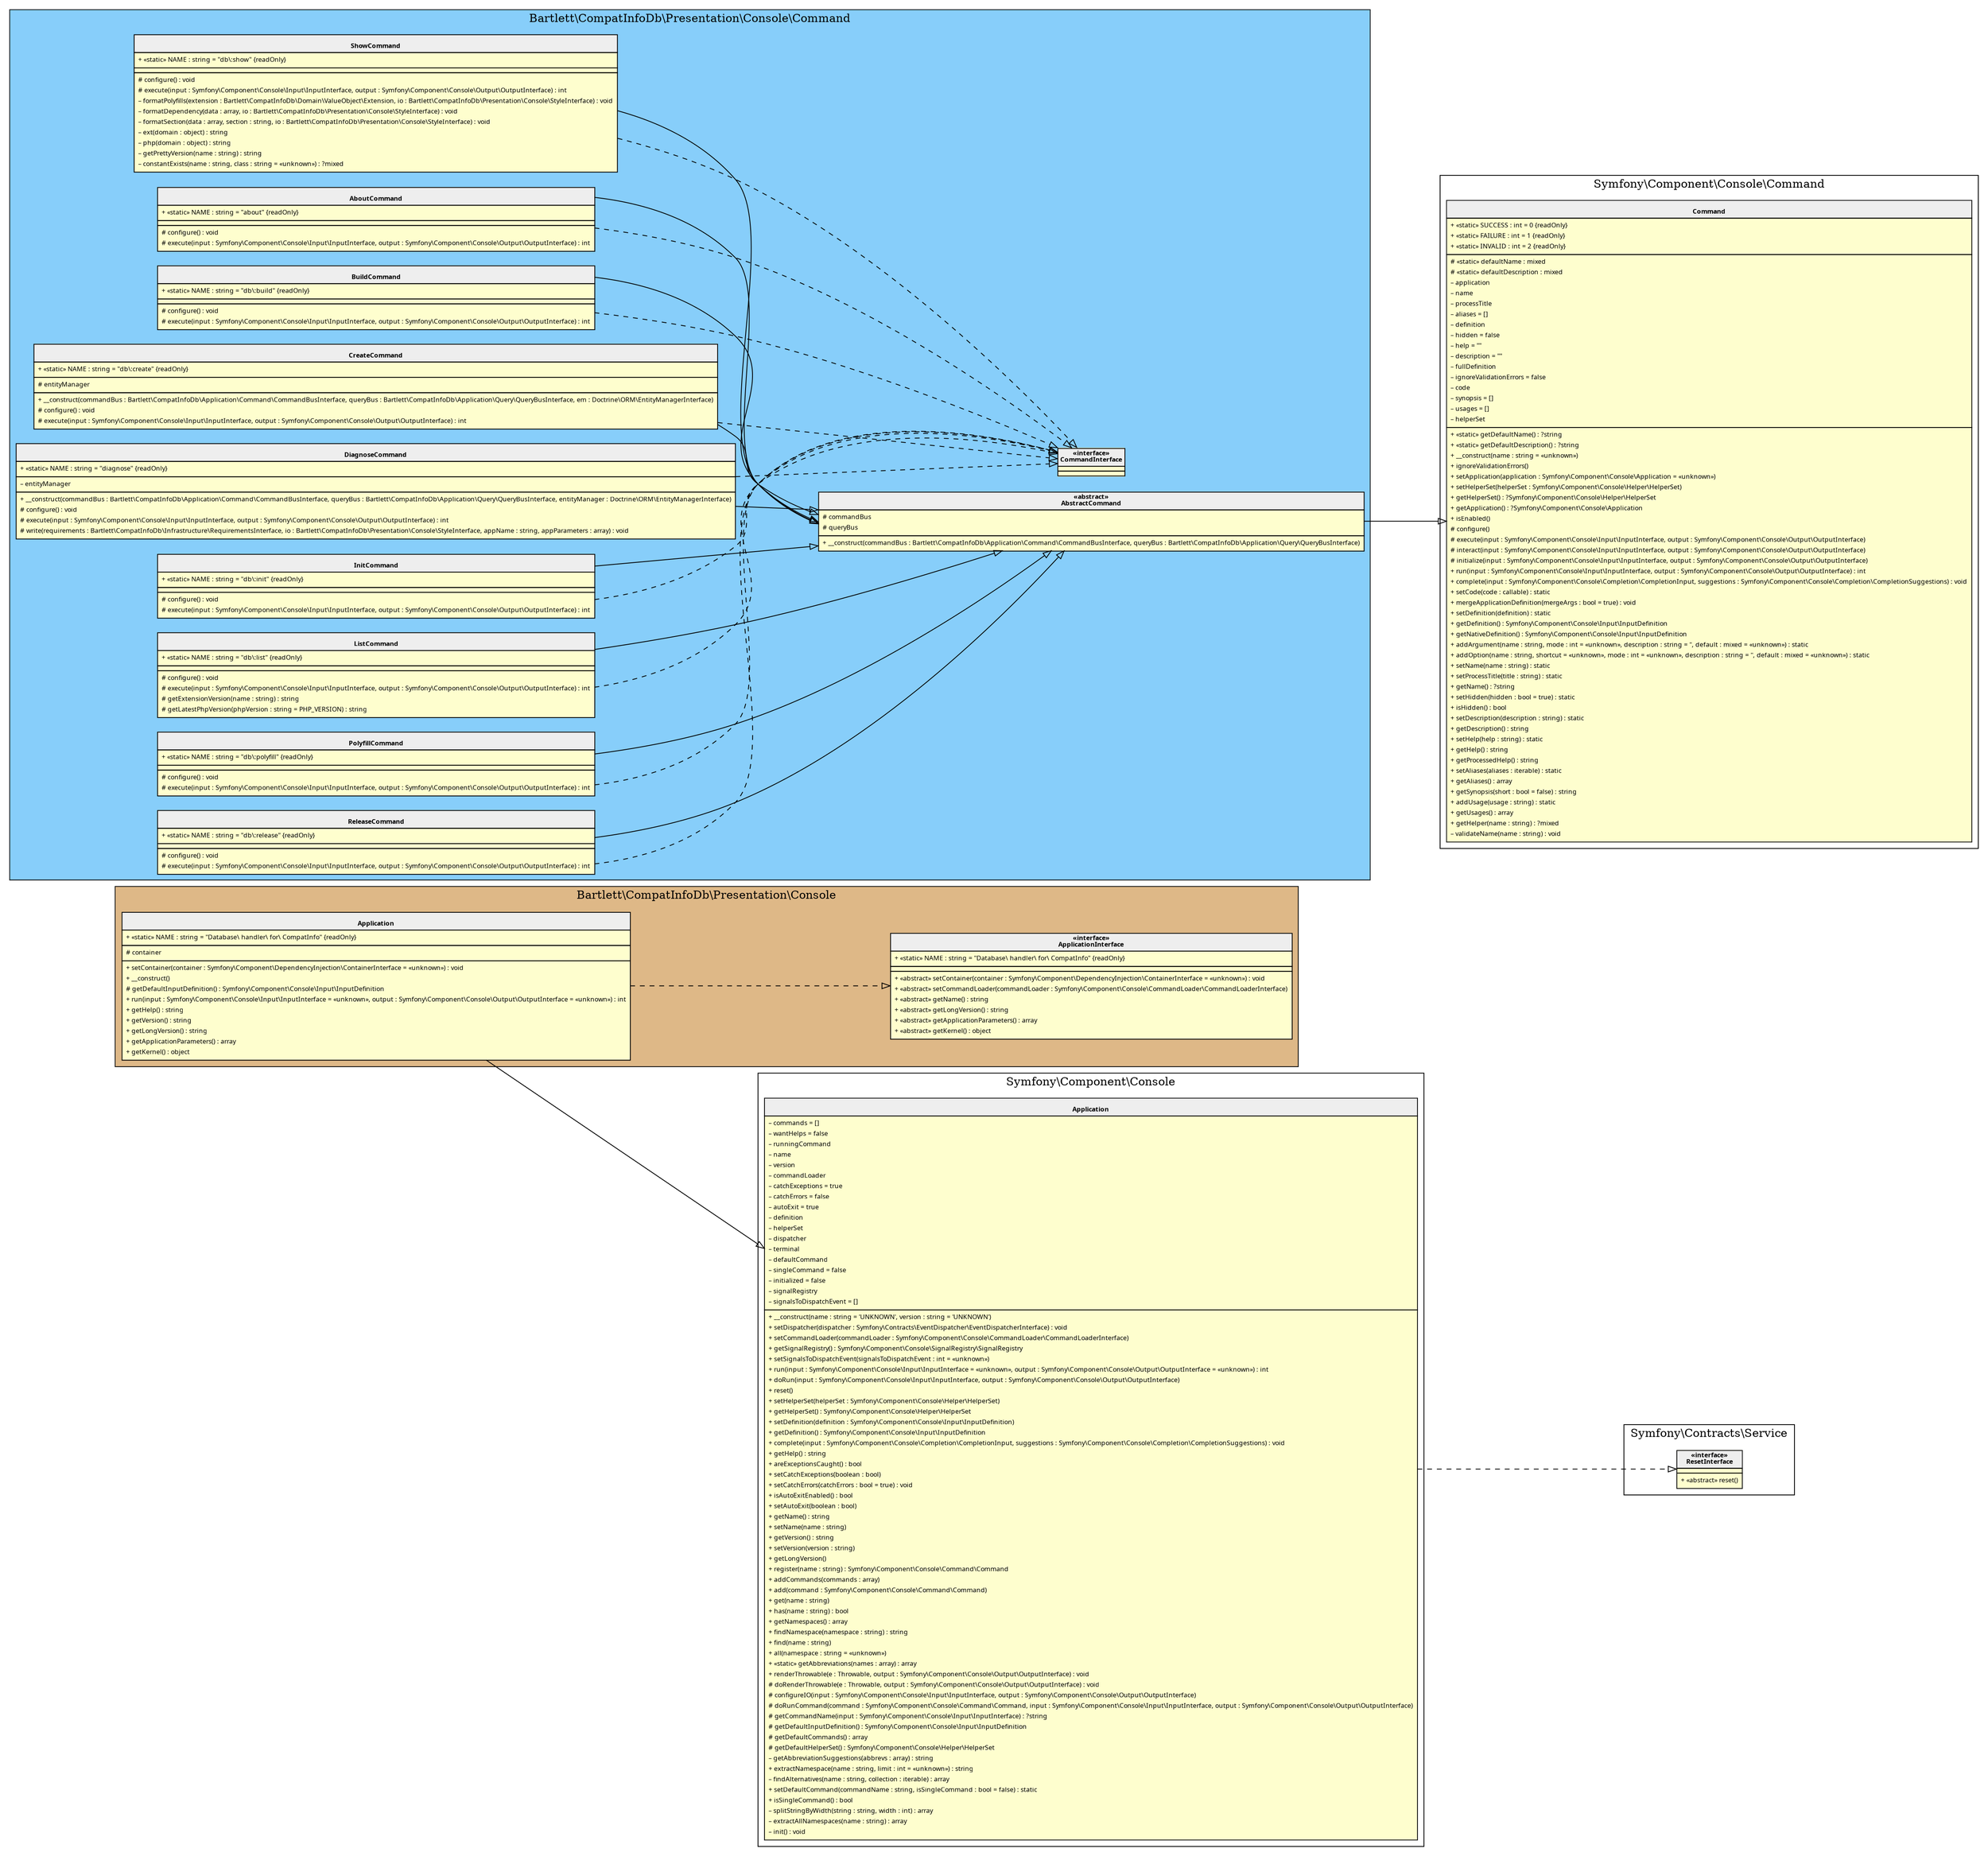 digraph {
  graph [name="G" overlap="false" rankdir="LR" bgcolor="transparent"]
  node [fontname="Verdana" fontsize=8 shape="none" margin=0 fillcolor="#FEFECE" style="filled"]
  edge [fontname="Verdana" fontsize=8]
  subgraph cluster_0 {
    graph [bgcolor="BurlyWood"]
    label = "Bartlett\\CompatInfoDb\\Presentation\\Console"
    "Bartlett\\CompatInfoDb\\Presentation\\Console\\Application" [shape="none" label=<
<table cellspacing="0" border="0" cellborder="1">
    <tr><td bgcolor="#eeeeee"><b><br/>Application</b></td></tr>
    <tr><td><table border="0" cellspacing="0" cellpadding="2">
    <tr><td align="left">+ «static» NAME : string = "Database\ handler\ for\ CompatInfo" {readOnly}</td></tr>
</table></td></tr>
    <tr><td><table border="0" cellspacing="0" cellpadding="2">
    <tr><td align="left"># container</td></tr>
</table></td></tr>
    <tr><td><table border="0" cellspacing="0" cellpadding="2">
    <tr><td align="left">+ setContainer(container : Symfony\\Component\\DependencyInjection\\ContainerInterface = «unknown») : void</td></tr>
    <tr><td align="left">+ __construct()</td></tr>
    <tr><td align="left"># getDefaultInputDefinition() : Symfony\\Component\\Console\\Input\\InputDefinition</td></tr>
    <tr><td align="left">+ run(input : Symfony\\Component\\Console\\Input\\InputInterface = «unknown», output : Symfony\\Component\\Console\\Output\\OutputInterface = «unknown») : int</td></tr>
    <tr><td align="left">+ getHelp() : string</td></tr>
    <tr><td align="left">+ getVersion() : string</td></tr>
    <tr><td align="left">+ getLongVersion() : string</td></tr>
    <tr><td align="left">+ getApplicationParameters() : array</td></tr>
    <tr><td align="left">+ getKernel() : object</td></tr>
</table></td></tr>
</table>>]
    "Bartlett\\CompatInfoDb\\Presentation\\Console\\ApplicationInterface" [shape="none" label=<
<table cellspacing="0" border="0" cellborder="1">
    <tr><td bgcolor="#eeeeee"><b>«interface»<br/>ApplicationInterface</b></td></tr>
    <tr><td><table border="0" cellspacing="0" cellpadding="2">
    <tr><td align="left">+ «static» NAME : string = "Database\ handler\ for\ CompatInfo" {readOnly}</td></tr>
</table></td></tr>
    <tr><td></td></tr>
    <tr><td><table border="0" cellspacing="0" cellpadding="2">
    <tr><td align="left">+ «abstract» setContainer(container : Symfony\\Component\\DependencyInjection\\ContainerInterface = «unknown») : void</td></tr>
    <tr><td align="left">+ «abstract» setCommandLoader(commandLoader : Symfony\\Component\\Console\\CommandLoader\\CommandLoaderInterface)</td></tr>
    <tr><td align="left">+ «abstract» getName() : string</td></tr>
    <tr><td align="left">+ «abstract» getLongVersion() : string</td></tr>
    <tr><td align="left">+ «abstract» getApplicationParameters() : array</td></tr>
    <tr><td align="left">+ «abstract» getKernel() : object</td></tr>
</table></td></tr>
</table>>]
  }
  subgraph cluster_1 {
    label = "Symfony\\Component\\Console"
    "Symfony\\Component\\Console\\Application" [shape="none" label=<
<table cellspacing="0" border="0" cellborder="1">
    <tr><td bgcolor="#eeeeee"><b><br/>Application</b></td></tr>
    <tr><td><table border="0" cellspacing="0" cellpadding="2">
    <tr><td align="left">– commands = []</td></tr>
    <tr><td align="left">– wantHelps = false</td></tr>
    <tr><td align="left">– runningCommand</td></tr>
    <tr><td align="left">– name</td></tr>
    <tr><td align="left">– version</td></tr>
    <tr><td align="left">– commandLoader</td></tr>
    <tr><td align="left">– catchExceptions = true</td></tr>
    <tr><td align="left">– catchErrors = false</td></tr>
    <tr><td align="left">– autoExit = true</td></tr>
    <tr><td align="left">– definition</td></tr>
    <tr><td align="left">– helperSet</td></tr>
    <tr><td align="left">– dispatcher</td></tr>
    <tr><td align="left">– terminal</td></tr>
    <tr><td align="left">– defaultCommand</td></tr>
    <tr><td align="left">– singleCommand = false</td></tr>
    <tr><td align="left">– initialized = false</td></tr>
    <tr><td align="left">– signalRegistry</td></tr>
    <tr><td align="left">– signalsToDispatchEvent = []</td></tr>
</table></td></tr>
    <tr><td><table border="0" cellspacing="0" cellpadding="2">
    <tr><td align="left">+ __construct(name : string = 'UNKNOWN', version : string = 'UNKNOWN')</td></tr>
    <tr><td align="left">+ setDispatcher(dispatcher : Symfony\\Contracts\\EventDispatcher\\EventDispatcherInterface) : void</td></tr>
    <tr><td align="left">+ setCommandLoader(commandLoader : Symfony\\Component\\Console\\CommandLoader\\CommandLoaderInterface)</td></tr>
    <tr><td align="left">+ getSignalRegistry() : Symfony\\Component\\Console\\SignalRegistry\\SignalRegistry</td></tr>
    <tr><td align="left">+ setSignalsToDispatchEvent(signalsToDispatchEvent : int = «unknown»)</td></tr>
    <tr><td align="left">+ run(input : Symfony\\Component\\Console\\Input\\InputInterface = «unknown», output : Symfony\\Component\\Console\\Output\\OutputInterface = «unknown») : int</td></tr>
    <tr><td align="left">+ doRun(input : Symfony\\Component\\Console\\Input\\InputInterface, output : Symfony\\Component\\Console\\Output\\OutputInterface)</td></tr>
    <tr><td align="left">+ reset()</td></tr>
    <tr><td align="left">+ setHelperSet(helperSet : Symfony\\Component\\Console\\Helper\\HelperSet)</td></tr>
    <tr><td align="left">+ getHelperSet() : Symfony\\Component\\Console\\Helper\\HelperSet</td></tr>
    <tr><td align="left">+ setDefinition(definition : Symfony\\Component\\Console\\Input\\InputDefinition)</td></tr>
    <tr><td align="left">+ getDefinition() : Symfony\\Component\\Console\\Input\\InputDefinition</td></tr>
    <tr><td align="left">+ complete(input : Symfony\\Component\\Console\\Completion\\CompletionInput, suggestions : Symfony\\Component\\Console\\Completion\\CompletionSuggestions) : void</td></tr>
    <tr><td align="left">+ getHelp() : string</td></tr>
    <tr><td align="left">+ areExceptionsCaught() : bool</td></tr>
    <tr><td align="left">+ setCatchExceptions(boolean : bool)</td></tr>
    <tr><td align="left">+ setCatchErrors(catchErrors : bool = true) : void</td></tr>
    <tr><td align="left">+ isAutoExitEnabled() : bool</td></tr>
    <tr><td align="left">+ setAutoExit(boolean : bool)</td></tr>
    <tr><td align="left">+ getName() : string</td></tr>
    <tr><td align="left">+ setName(name : string)</td></tr>
    <tr><td align="left">+ getVersion() : string</td></tr>
    <tr><td align="left">+ setVersion(version : string)</td></tr>
    <tr><td align="left">+ getLongVersion()</td></tr>
    <tr><td align="left">+ register(name : string) : Symfony\\Component\\Console\\Command\\Command</td></tr>
    <tr><td align="left">+ addCommands(commands : array)</td></tr>
    <tr><td align="left">+ add(command : Symfony\\Component\\Console\\Command\\Command)</td></tr>
    <tr><td align="left">+ get(name : string)</td></tr>
    <tr><td align="left">+ has(name : string) : bool</td></tr>
    <tr><td align="left">+ getNamespaces() : array</td></tr>
    <tr><td align="left">+ findNamespace(namespace : string) : string</td></tr>
    <tr><td align="left">+ find(name : string)</td></tr>
    <tr><td align="left">+ all(namespace : string = «unknown»)</td></tr>
    <tr><td align="left">+ «static» getAbbreviations(names : array) : array</td></tr>
    <tr><td align="left">+ renderThrowable(e : Throwable, output : Symfony\\Component\\Console\\Output\\OutputInterface) : void</td></tr>
    <tr><td align="left"># doRenderThrowable(e : Throwable, output : Symfony\\Component\\Console\\Output\\OutputInterface) : void</td></tr>
    <tr><td align="left"># configureIO(input : Symfony\\Component\\Console\\Input\\InputInterface, output : Symfony\\Component\\Console\\Output\\OutputInterface)</td></tr>
    <tr><td align="left"># doRunCommand(command : Symfony\\Component\\Console\\Command\\Command, input : Symfony\\Component\\Console\\Input\\InputInterface, output : Symfony\\Component\\Console\\Output\\OutputInterface)</td></tr>
    <tr><td align="left"># getCommandName(input : Symfony\\Component\\Console\\Input\\InputInterface) : ?string</td></tr>
    <tr><td align="left"># getDefaultInputDefinition() : Symfony\\Component\\Console\\Input\\InputDefinition</td></tr>
    <tr><td align="left"># getDefaultCommands() : array</td></tr>
    <tr><td align="left"># getDefaultHelperSet() : Symfony\\Component\\Console\\Helper\\HelperSet</td></tr>
    <tr><td align="left">– getAbbreviationSuggestions(abbrevs : array) : string</td></tr>
    <tr><td align="left">+ extractNamespace(name : string, limit : int = «unknown») : string</td></tr>
    <tr><td align="left">– findAlternatives(name : string, collection : iterable) : array</td></tr>
    <tr><td align="left">+ setDefaultCommand(commandName : string, isSingleCommand : bool = false) : static</td></tr>
    <tr><td align="left">+ isSingleCommand() : bool</td></tr>
    <tr><td align="left">– splitStringByWidth(string : string, width : int) : array</td></tr>
    <tr><td align="left">– extractAllNamespaces(name : string) : array</td></tr>
    <tr><td align="left">– init() : void</td></tr>
</table></td></tr>
</table>>]
  }
  subgraph cluster_2 {
    label = "Symfony\\Contracts\\Service"
    "Symfony\\Contracts\\Service\\ResetInterface" [shape="none" label=<
<table cellspacing="0" border="0" cellborder="1">
    <tr><td bgcolor="#eeeeee"><b>«interface»<br/>ResetInterface</b></td></tr>
    <tr><td></td></tr>
    <tr><td><table border="0" cellspacing="0" cellpadding="2">
    <tr><td align="left">+ «abstract» reset()</td></tr>
</table></td></tr>
</table>>]
  }
  subgraph cluster_3 {
    graph [bgcolor="LightSkyBlue"]
    label = "Bartlett\\CompatInfoDb\\Presentation\\Console\\Command"
    "Bartlett\\CompatInfoDb\\Presentation\\Console\\Command\\AboutCommand" [shape="none" label=<
<table cellspacing="0" border="0" cellborder="1">
    <tr><td bgcolor="#eeeeee"><b><br/>AboutCommand</b></td></tr>
    <tr><td><table border="0" cellspacing="0" cellpadding="2">
    <tr><td align="left">+ «static» NAME : string = "about" {readOnly}</td></tr>
</table></td></tr>
    <tr><td></td></tr>
    <tr><td><table border="0" cellspacing="0" cellpadding="2">
    <tr><td align="left"># configure() : void</td></tr>
    <tr><td align="left"># execute(input : Symfony\\Component\\Console\\Input\\InputInterface, output : Symfony\\Component\\Console\\Output\\OutputInterface) : int</td></tr>
</table></td></tr>
</table>>]
    "Bartlett\\CompatInfoDb\\Presentation\\Console\\Command\\AbstractCommand" [shape="none" label=<
<table cellspacing="0" border="0" cellborder="1">
    <tr><td bgcolor="#eeeeee"><b>«abstract»<br/>AbstractCommand</b></td></tr>
    <tr><td><table border="0" cellspacing="0" cellpadding="2">
    <tr><td align="left"># commandBus</td></tr>
    <tr><td align="left"># queryBus</td></tr>
</table></td></tr>
    <tr><td><table border="0" cellspacing="0" cellpadding="2">
    <tr><td align="left">+ __construct(commandBus : Bartlett\\CompatInfoDb\\Application\\Command\\CommandBusInterface, queryBus : Bartlett\\CompatInfoDb\\Application\\Query\\QueryBusInterface)</td></tr>
</table></td></tr>
</table>>]
    "Bartlett\\CompatInfoDb\\Presentation\\Console\\Command\\CommandInterface" [shape="none" label=<
<table cellspacing="0" border="0" cellborder="1">
    <tr><td bgcolor="#eeeeee"><b>«interface»<br/>CommandInterface</b></td></tr>
    <tr><td></td></tr>
    <tr><td></td></tr>
</table>>]
    "Bartlett\\CompatInfoDb\\Presentation\\Console\\Command\\BuildCommand" [shape="none" label=<
<table cellspacing="0" border="0" cellborder="1">
    <tr><td bgcolor="#eeeeee"><b><br/>BuildCommand</b></td></tr>
    <tr><td><table border="0" cellspacing="0" cellpadding="2">
    <tr><td align="left">+ «static» NAME : string = "db\:build" {readOnly}</td></tr>
</table></td></tr>
    <tr><td></td></tr>
    <tr><td><table border="0" cellspacing="0" cellpadding="2">
    <tr><td align="left"># configure() : void</td></tr>
    <tr><td align="left"># execute(input : Symfony\\Component\\Console\\Input\\InputInterface, output : Symfony\\Component\\Console\\Output\\OutputInterface) : int</td></tr>
</table></td></tr>
</table>>]
    "Bartlett\\CompatInfoDb\\Presentation\\Console\\Command\\CreateCommand" [shape="none" label=<
<table cellspacing="0" border="0" cellborder="1">
    <tr><td bgcolor="#eeeeee"><b><br/>CreateCommand</b></td></tr>
    <tr><td><table border="0" cellspacing="0" cellpadding="2">
    <tr><td align="left">+ «static» NAME : string = "db\:create" {readOnly}</td></tr>
</table></td></tr>
    <tr><td><table border="0" cellspacing="0" cellpadding="2">
    <tr><td align="left"># entityManager</td></tr>
</table></td></tr>
    <tr><td><table border="0" cellspacing="0" cellpadding="2">
    <tr><td align="left">+ __construct(commandBus : Bartlett\\CompatInfoDb\\Application\\Command\\CommandBusInterface, queryBus : Bartlett\\CompatInfoDb\\Application\\Query\\QueryBusInterface, em : Doctrine\\ORM\\EntityManagerInterface)</td></tr>
    <tr><td align="left"># configure() : void</td></tr>
    <tr><td align="left"># execute(input : Symfony\\Component\\Console\\Input\\InputInterface, output : Symfony\\Component\\Console\\Output\\OutputInterface) : int</td></tr>
</table></td></tr>
</table>>]
    "Bartlett\\CompatInfoDb\\Presentation\\Console\\Command\\DiagnoseCommand" [shape="none" label=<
<table cellspacing="0" border="0" cellborder="1">
    <tr><td bgcolor="#eeeeee"><b><br/>DiagnoseCommand</b></td></tr>
    <tr><td><table border="0" cellspacing="0" cellpadding="2">
    <tr><td align="left">+ «static» NAME : string = "diagnose" {readOnly}</td></tr>
</table></td></tr>
    <tr><td><table border="0" cellspacing="0" cellpadding="2">
    <tr><td align="left">– entityManager</td></tr>
</table></td></tr>
    <tr><td><table border="0" cellspacing="0" cellpadding="2">
    <tr><td align="left">+ __construct(commandBus : Bartlett\\CompatInfoDb\\Application\\Command\\CommandBusInterface, queryBus : Bartlett\\CompatInfoDb\\Application\\Query\\QueryBusInterface, entityManager : Doctrine\\ORM\\EntityManagerInterface)</td></tr>
    <tr><td align="left"># configure() : void</td></tr>
    <tr><td align="left"># execute(input : Symfony\\Component\\Console\\Input\\InputInterface, output : Symfony\\Component\\Console\\Output\\OutputInterface) : int</td></tr>
    <tr><td align="left"># write(requirements : Bartlett\\CompatInfoDb\\Infrastructure\\RequirementsInterface, io : Bartlett\\CompatInfoDb\\Presentation\\Console\\StyleInterface, appName : string, appParameters : array) : void</td></tr>
</table></td></tr>
</table>>]
    "Bartlett\\CompatInfoDb\\Presentation\\Console\\Command\\InitCommand" [shape="none" label=<
<table cellspacing="0" border="0" cellborder="1">
    <tr><td bgcolor="#eeeeee"><b><br/>InitCommand</b></td></tr>
    <tr><td><table border="0" cellspacing="0" cellpadding="2">
    <tr><td align="left">+ «static» NAME : string = "db\:init" {readOnly}</td></tr>
</table></td></tr>
    <tr><td></td></tr>
    <tr><td><table border="0" cellspacing="0" cellpadding="2">
    <tr><td align="left"># configure() : void</td></tr>
    <tr><td align="left"># execute(input : Symfony\\Component\\Console\\Input\\InputInterface, output : Symfony\\Component\\Console\\Output\\OutputInterface) : int</td></tr>
</table></td></tr>
</table>>]
    "Bartlett\\CompatInfoDb\\Presentation\\Console\\Command\\ListCommand" [shape="none" label=<
<table cellspacing="0" border="0" cellborder="1">
    <tr><td bgcolor="#eeeeee"><b><br/>ListCommand</b></td></tr>
    <tr><td><table border="0" cellspacing="0" cellpadding="2">
    <tr><td align="left">+ «static» NAME : string = "db\:list" {readOnly}</td></tr>
</table></td></tr>
    <tr><td></td></tr>
    <tr><td><table border="0" cellspacing="0" cellpadding="2">
    <tr><td align="left"># configure() : void</td></tr>
    <tr><td align="left"># execute(input : Symfony\\Component\\Console\\Input\\InputInterface, output : Symfony\\Component\\Console\\Output\\OutputInterface) : int</td></tr>
    <tr><td align="left"># getExtensionVersion(name : string) : string</td></tr>
    <tr><td align="left"># getLatestPhpVersion(phpVersion : string = PHP_VERSION) : string</td></tr>
</table></td></tr>
</table>>]
    "Bartlett\\CompatInfoDb\\Presentation\\Console\\Command\\PolyfillCommand" [shape="none" label=<
<table cellspacing="0" border="0" cellborder="1">
    <tr><td bgcolor="#eeeeee"><b><br/>PolyfillCommand</b></td></tr>
    <tr><td><table border="0" cellspacing="0" cellpadding="2">
    <tr><td align="left">+ «static» NAME : string = "db\:polyfill" {readOnly}</td></tr>
</table></td></tr>
    <tr><td></td></tr>
    <tr><td><table border="0" cellspacing="0" cellpadding="2">
    <tr><td align="left"># configure() : void</td></tr>
    <tr><td align="left"># execute(input : Symfony\\Component\\Console\\Input\\InputInterface, output : Symfony\\Component\\Console\\Output\\OutputInterface) : int</td></tr>
</table></td></tr>
</table>>]
    "Bartlett\\CompatInfoDb\\Presentation\\Console\\Command\\ReleaseCommand" [shape="none" label=<
<table cellspacing="0" border="0" cellborder="1">
    <tr><td bgcolor="#eeeeee"><b><br/>ReleaseCommand</b></td></tr>
    <tr><td><table border="0" cellspacing="0" cellpadding="2">
    <tr><td align="left">+ «static» NAME : string = "db\:release" {readOnly}</td></tr>
</table></td></tr>
    <tr><td></td></tr>
    <tr><td><table border="0" cellspacing="0" cellpadding="2">
    <tr><td align="left"># configure() : void</td></tr>
    <tr><td align="left"># execute(input : Symfony\\Component\\Console\\Input\\InputInterface, output : Symfony\\Component\\Console\\Output\\OutputInterface) : int</td></tr>
</table></td></tr>
</table>>]
    "Bartlett\\CompatInfoDb\\Presentation\\Console\\Command\\ShowCommand" [shape="none" label=<
<table cellspacing="0" border="0" cellborder="1">
    <tr><td bgcolor="#eeeeee"><b><br/>ShowCommand</b></td></tr>
    <tr><td><table border="0" cellspacing="0" cellpadding="2">
    <tr><td align="left">+ «static» NAME : string = "db\:show" {readOnly}</td></tr>
</table></td></tr>
    <tr><td></td></tr>
    <tr><td><table border="0" cellspacing="0" cellpadding="2">
    <tr><td align="left"># configure() : void</td></tr>
    <tr><td align="left"># execute(input : Symfony\\Component\\Console\\Input\\InputInterface, output : Symfony\\Component\\Console\\Output\\OutputInterface) : int</td></tr>
    <tr><td align="left">– formatPolyfills(extension : Bartlett\\CompatInfoDb\\Domain\\ValueObject\\Extension, io : Bartlett\\CompatInfoDb\\Presentation\\Console\\StyleInterface) : void</td></tr>
    <tr><td align="left">– formatDependency(data : array, io : Bartlett\\CompatInfoDb\\Presentation\\Console\\StyleInterface) : void</td></tr>
    <tr><td align="left">– formatSection(data : array, section : string, io : Bartlett\\CompatInfoDb\\Presentation\\Console\\StyleInterface) : void</td></tr>
    <tr><td align="left">– ext(domain : object) : string</td></tr>
    <tr><td align="left">– php(domain : object) : string</td></tr>
    <tr><td align="left">– getPrettyVersion(name : string) : string</td></tr>
    <tr><td align="left">– constantExists(name : string, class : string = «unknown») : ?mixed</td></tr>
</table></td></tr>
</table>>]
  }
  subgraph cluster_4 {
    label = "Symfony\\Component\\Console\\Command"
    "Symfony\\Component\\Console\\Command\\Command" [shape="none" label=<
<table cellspacing="0" border="0" cellborder="1">
    <tr><td bgcolor="#eeeeee"><b><br/>Command</b></td></tr>
    <tr><td><table border="0" cellspacing="0" cellpadding="2">
    <tr><td align="left">+ «static» SUCCESS : int = 0 {readOnly}</td></tr>
    <tr><td align="left">+ «static» FAILURE : int = 1 {readOnly}</td></tr>
    <tr><td align="left">+ «static» INVALID : int = 2 {readOnly}</td></tr>
</table></td></tr>
    <tr><td><table border="0" cellspacing="0" cellpadding="2">
    <tr><td align="left"># «static» defaultName : mixed</td></tr>
    <tr><td align="left"># «static» defaultDescription : mixed</td></tr>
    <tr><td align="left">– application</td></tr>
    <tr><td align="left">– name</td></tr>
    <tr><td align="left">– processTitle</td></tr>
    <tr><td align="left">– aliases = []</td></tr>
    <tr><td align="left">– definition</td></tr>
    <tr><td align="left">– hidden = false</td></tr>
    <tr><td align="left">– help = ""</td></tr>
    <tr><td align="left">– description = ""</td></tr>
    <tr><td align="left">– fullDefinition</td></tr>
    <tr><td align="left">– ignoreValidationErrors = false</td></tr>
    <tr><td align="left">– code</td></tr>
    <tr><td align="left">– synopsis = []</td></tr>
    <tr><td align="left">– usages = []</td></tr>
    <tr><td align="left">– helperSet</td></tr>
</table></td></tr>
    <tr><td><table border="0" cellspacing="0" cellpadding="2">
    <tr><td align="left">+ «static» getDefaultName() : ?string</td></tr>
    <tr><td align="left">+ «static» getDefaultDescription() : ?string</td></tr>
    <tr><td align="left">+ __construct(name : string = «unknown»)</td></tr>
    <tr><td align="left">+ ignoreValidationErrors()</td></tr>
    <tr><td align="left">+ setApplication(application : Symfony\\Component\\Console\\Application = «unknown»)</td></tr>
    <tr><td align="left">+ setHelperSet(helperSet : Symfony\\Component\\Console\\Helper\\HelperSet)</td></tr>
    <tr><td align="left">+ getHelperSet() : ?Symfony\\Component\\Console\\Helper\\HelperSet</td></tr>
    <tr><td align="left">+ getApplication() : ?Symfony\\Component\\Console\\Application</td></tr>
    <tr><td align="left">+ isEnabled()</td></tr>
    <tr><td align="left"># configure()</td></tr>
    <tr><td align="left"># execute(input : Symfony\\Component\\Console\\Input\\InputInterface, output : Symfony\\Component\\Console\\Output\\OutputInterface)</td></tr>
    <tr><td align="left"># interact(input : Symfony\\Component\\Console\\Input\\InputInterface, output : Symfony\\Component\\Console\\Output\\OutputInterface)</td></tr>
    <tr><td align="left"># initialize(input : Symfony\\Component\\Console\\Input\\InputInterface, output : Symfony\\Component\\Console\\Output\\OutputInterface)</td></tr>
    <tr><td align="left">+ run(input : Symfony\\Component\\Console\\Input\\InputInterface, output : Symfony\\Component\\Console\\Output\\OutputInterface) : int</td></tr>
    <tr><td align="left">+ complete(input : Symfony\\Component\\Console\\Completion\\CompletionInput, suggestions : Symfony\\Component\\Console\\Completion\\CompletionSuggestions) : void</td></tr>
    <tr><td align="left">+ setCode(code : callable) : static</td></tr>
    <tr><td align="left">+ mergeApplicationDefinition(mergeArgs : bool = true) : void</td></tr>
    <tr><td align="left">+ setDefinition(definition) : static</td></tr>
    <tr><td align="left">+ getDefinition() : Symfony\\Component\\Console\\Input\\InputDefinition</td></tr>
    <tr><td align="left">+ getNativeDefinition() : Symfony\\Component\\Console\\Input\\InputDefinition</td></tr>
    <tr><td align="left">+ addArgument(name : string, mode : int = «unknown», description : string = '', default : mixed = «unknown») : static</td></tr>
    <tr><td align="left">+ addOption(name : string, shortcut = «unknown», mode : int = «unknown», description : string = '', default : mixed = «unknown») : static</td></tr>
    <tr><td align="left">+ setName(name : string) : static</td></tr>
    <tr><td align="left">+ setProcessTitle(title : string) : static</td></tr>
    <tr><td align="left">+ getName() : ?string</td></tr>
    <tr><td align="left">+ setHidden(hidden : bool = true) : static</td></tr>
    <tr><td align="left">+ isHidden() : bool</td></tr>
    <tr><td align="left">+ setDescription(description : string) : static</td></tr>
    <tr><td align="left">+ getDescription() : string</td></tr>
    <tr><td align="left">+ setHelp(help : string) : static</td></tr>
    <tr><td align="left">+ getHelp() : string</td></tr>
    <tr><td align="left">+ getProcessedHelp() : string</td></tr>
    <tr><td align="left">+ setAliases(aliases : iterable) : static</td></tr>
    <tr><td align="left">+ getAliases() : array</td></tr>
    <tr><td align="left">+ getSynopsis(short : bool = false) : string</td></tr>
    <tr><td align="left">+ addUsage(usage : string) : static</td></tr>
    <tr><td align="left">+ getUsages() : array</td></tr>
    <tr><td align="left">+ getHelper(name : string) : ?mixed</td></tr>
    <tr><td align="left">– validateName(name : string) : void</td></tr>
</table></td></tr>
</table>>]
  }
  "Symfony\\Component\\Console\\Application" -> "Symfony\\Contracts\\Service\\ResetInterface" [arrowhead="empty" style="dashed"]
  "Bartlett\\CompatInfoDb\\Presentation\\Console\\Application" -> "Symfony\\Component\\Console\\Application" [arrowhead="empty" style="filled"]
  "Bartlett\\CompatInfoDb\\Presentation\\Console\\Application" -> "Bartlett\\CompatInfoDb\\Presentation\\Console\\ApplicationInterface" [arrowhead="empty" style="dashed"]
  "Bartlett\\CompatInfoDb\\Presentation\\Console\\Command\\AbstractCommand" -> "Symfony\\Component\\Console\\Command\\Command" [arrowhead="empty" style="filled"]
  "Bartlett\\CompatInfoDb\\Presentation\\Console\\Command\\AboutCommand" -> "Bartlett\\CompatInfoDb\\Presentation\\Console\\Command\\AbstractCommand" [arrowhead="empty" style="filled"]
  "Bartlett\\CompatInfoDb\\Presentation\\Console\\Command\\AboutCommand" -> "Bartlett\\CompatInfoDb\\Presentation\\Console\\Command\\CommandInterface" [arrowhead="empty" style="dashed"]
  "Bartlett\\CompatInfoDb\\Presentation\\Console\\Command\\BuildCommand" -> "Bartlett\\CompatInfoDb\\Presentation\\Console\\Command\\AbstractCommand" [arrowhead="empty" style="filled"]
  "Bartlett\\CompatInfoDb\\Presentation\\Console\\Command\\BuildCommand" -> "Bartlett\\CompatInfoDb\\Presentation\\Console\\Command\\CommandInterface" [arrowhead="empty" style="dashed"]
  "Bartlett\\CompatInfoDb\\Presentation\\Console\\Command\\CreateCommand" -> "Bartlett\\CompatInfoDb\\Presentation\\Console\\Command\\AbstractCommand" [arrowhead="empty" style="filled"]
  "Bartlett\\CompatInfoDb\\Presentation\\Console\\Command\\CreateCommand" -> "Bartlett\\CompatInfoDb\\Presentation\\Console\\Command\\CommandInterface" [arrowhead="empty" style="dashed"]
  "Bartlett\\CompatInfoDb\\Presentation\\Console\\Command\\DiagnoseCommand" -> "Bartlett\\CompatInfoDb\\Presentation\\Console\\Command\\AbstractCommand" [arrowhead="empty" style="filled"]
  "Bartlett\\CompatInfoDb\\Presentation\\Console\\Command\\DiagnoseCommand" -> "Bartlett\\CompatInfoDb\\Presentation\\Console\\Command\\CommandInterface" [arrowhead="empty" style="dashed"]
  "Bartlett\\CompatInfoDb\\Presentation\\Console\\Command\\InitCommand" -> "Bartlett\\CompatInfoDb\\Presentation\\Console\\Command\\AbstractCommand" [arrowhead="empty" style="filled"]
  "Bartlett\\CompatInfoDb\\Presentation\\Console\\Command\\InitCommand" -> "Bartlett\\CompatInfoDb\\Presentation\\Console\\Command\\CommandInterface" [arrowhead="empty" style="dashed"]
  "Bartlett\\CompatInfoDb\\Presentation\\Console\\Command\\ListCommand" -> "Bartlett\\CompatInfoDb\\Presentation\\Console\\Command\\AbstractCommand" [arrowhead="empty" style="filled"]
  "Bartlett\\CompatInfoDb\\Presentation\\Console\\Command\\ListCommand" -> "Bartlett\\CompatInfoDb\\Presentation\\Console\\Command\\CommandInterface" [arrowhead="empty" style="dashed"]
  "Bartlett\\CompatInfoDb\\Presentation\\Console\\Command\\PolyfillCommand" -> "Bartlett\\CompatInfoDb\\Presentation\\Console\\Command\\AbstractCommand" [arrowhead="empty" style="filled"]
  "Bartlett\\CompatInfoDb\\Presentation\\Console\\Command\\PolyfillCommand" -> "Bartlett\\CompatInfoDb\\Presentation\\Console\\Command\\CommandInterface" [arrowhead="empty" style="dashed"]
  "Bartlett\\CompatInfoDb\\Presentation\\Console\\Command\\ReleaseCommand" -> "Bartlett\\CompatInfoDb\\Presentation\\Console\\Command\\AbstractCommand" [arrowhead="empty" style="filled"]
  "Bartlett\\CompatInfoDb\\Presentation\\Console\\Command\\ReleaseCommand" -> "Bartlett\\CompatInfoDb\\Presentation\\Console\\Command\\CommandInterface" [arrowhead="empty" style="dashed"]
  "Bartlett\\CompatInfoDb\\Presentation\\Console\\Command\\ShowCommand" -> "Bartlett\\CompatInfoDb\\Presentation\\Console\\Command\\AbstractCommand" [arrowhead="empty" style="filled"]
  "Bartlett\\CompatInfoDb\\Presentation\\Console\\Command\\ShowCommand" -> "Bartlett\\CompatInfoDb\\Presentation\\Console\\Command\\CommandInterface" [arrowhead="empty" style="dashed"]
}
